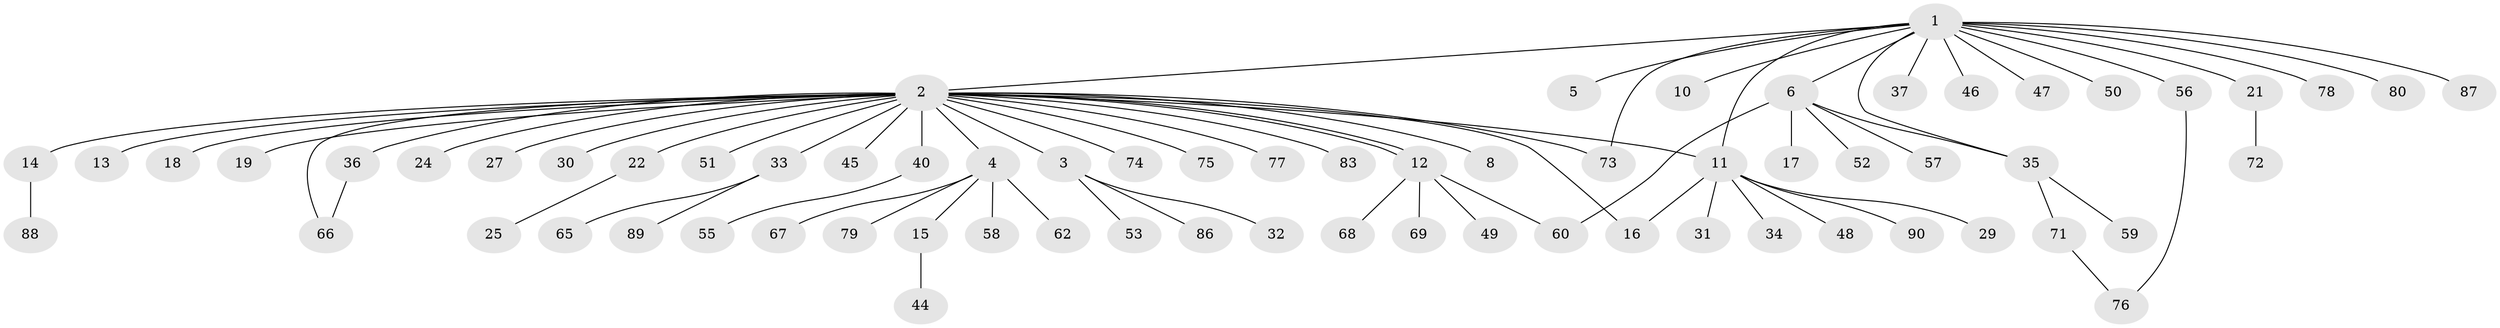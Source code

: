 // Generated by graph-tools (version 1.1) at 2025/51/02/27/25 19:51:59]
// undirected, 70 vertices, 77 edges
graph export_dot {
graph [start="1"]
  node [color=gray90,style=filled];
  1 [super="+9"];
  2 [super="+7"];
  3 [super="+63"];
  4 [super="+54"];
  5 [super="+28"];
  6 [super="+23"];
  8;
  10;
  11 [super="+39"];
  12 [super="+20"];
  13 [super="+26"];
  14 [super="+61"];
  15;
  16;
  17;
  18;
  19 [super="+41"];
  21 [super="+43"];
  22;
  24;
  25 [super="+42"];
  27;
  29;
  30;
  31;
  32;
  33 [super="+82"];
  34;
  35 [super="+38"];
  36;
  37;
  40;
  44;
  45;
  46;
  47;
  48;
  49;
  50;
  51 [super="+64"];
  52;
  53;
  55;
  56;
  57;
  58;
  59;
  60 [super="+85"];
  62;
  65;
  66 [super="+70"];
  67;
  68;
  69;
  71;
  72;
  73 [super="+84"];
  74;
  75;
  76 [super="+81"];
  77;
  78;
  79;
  80;
  83;
  86;
  87;
  88;
  89;
  90;
  1 -- 2;
  1 -- 5;
  1 -- 6;
  1 -- 11;
  1 -- 21;
  1 -- 35;
  1 -- 37;
  1 -- 46;
  1 -- 47;
  1 -- 50;
  1 -- 56;
  1 -- 78;
  1 -- 87;
  1 -- 80;
  1 -- 10;
  1 -- 73;
  2 -- 3;
  2 -- 4;
  2 -- 8;
  2 -- 12;
  2 -- 12;
  2 -- 13;
  2 -- 14;
  2 -- 16;
  2 -- 18;
  2 -- 19;
  2 -- 22;
  2 -- 24;
  2 -- 27;
  2 -- 30;
  2 -- 33;
  2 -- 36;
  2 -- 40;
  2 -- 45;
  2 -- 51;
  2 -- 66;
  2 -- 73;
  2 -- 74;
  2 -- 75;
  2 -- 77;
  2 -- 83;
  2 -- 11;
  3 -- 32;
  3 -- 53;
  3 -- 86;
  4 -- 15;
  4 -- 62;
  4 -- 67;
  4 -- 79;
  4 -- 58;
  6 -- 17;
  6 -- 52;
  6 -- 57;
  6 -- 60;
  6 -- 35;
  11 -- 16;
  11 -- 29;
  11 -- 31;
  11 -- 34;
  11 -- 48;
  11 -- 90;
  12 -- 49;
  12 -- 69;
  12 -- 60;
  12 -- 68;
  14 -- 88;
  15 -- 44;
  21 -- 72;
  22 -- 25;
  33 -- 65;
  33 -- 89;
  35 -- 71;
  35 -- 59;
  36 -- 66;
  40 -- 55;
  56 -- 76;
  71 -- 76;
}
